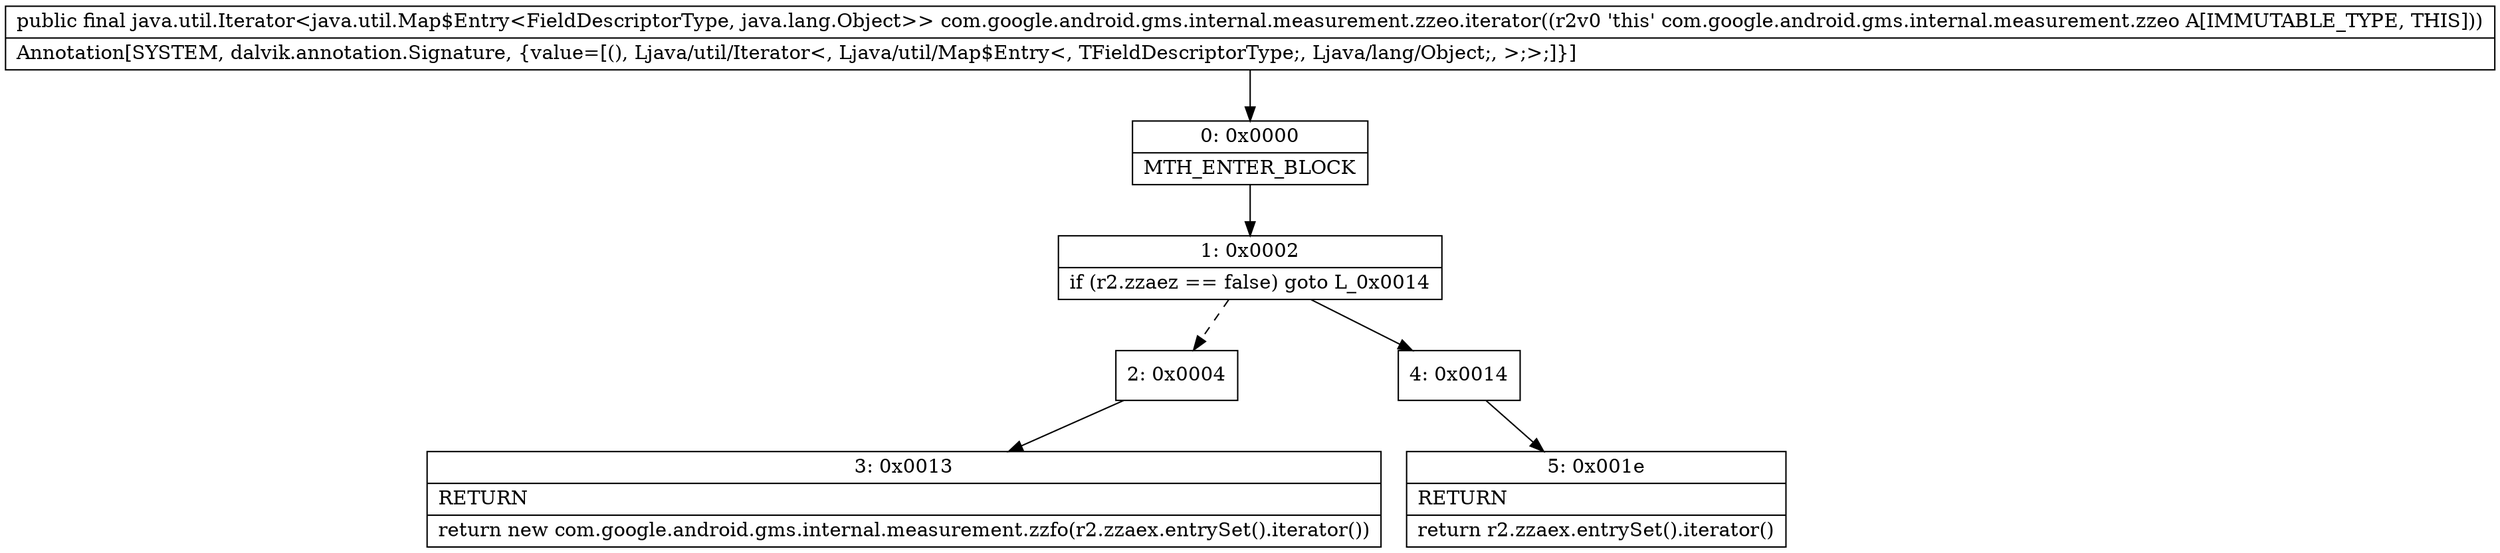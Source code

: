 digraph "CFG forcom.google.android.gms.internal.measurement.zzeo.iterator()Ljava\/util\/Iterator;" {
Node_0 [shape=record,label="{0\:\ 0x0000|MTH_ENTER_BLOCK\l}"];
Node_1 [shape=record,label="{1\:\ 0x0002|if (r2.zzaez == false) goto L_0x0014\l}"];
Node_2 [shape=record,label="{2\:\ 0x0004}"];
Node_3 [shape=record,label="{3\:\ 0x0013|RETURN\l|return new com.google.android.gms.internal.measurement.zzfo(r2.zzaex.entrySet().iterator())\l}"];
Node_4 [shape=record,label="{4\:\ 0x0014}"];
Node_5 [shape=record,label="{5\:\ 0x001e|RETURN\l|return r2.zzaex.entrySet().iterator()\l}"];
MethodNode[shape=record,label="{public final java.util.Iterator\<java.util.Map$Entry\<FieldDescriptorType, java.lang.Object\>\> com.google.android.gms.internal.measurement.zzeo.iterator((r2v0 'this' com.google.android.gms.internal.measurement.zzeo A[IMMUTABLE_TYPE, THIS]))  | Annotation[SYSTEM, dalvik.annotation.Signature, \{value=[(), Ljava\/util\/Iterator\<, Ljava\/util\/Map$Entry\<, TFieldDescriptorType;, Ljava\/lang\/Object;, \>;\>;]\}]\l}"];
MethodNode -> Node_0;
Node_0 -> Node_1;
Node_1 -> Node_2[style=dashed];
Node_1 -> Node_4;
Node_2 -> Node_3;
Node_4 -> Node_5;
}


